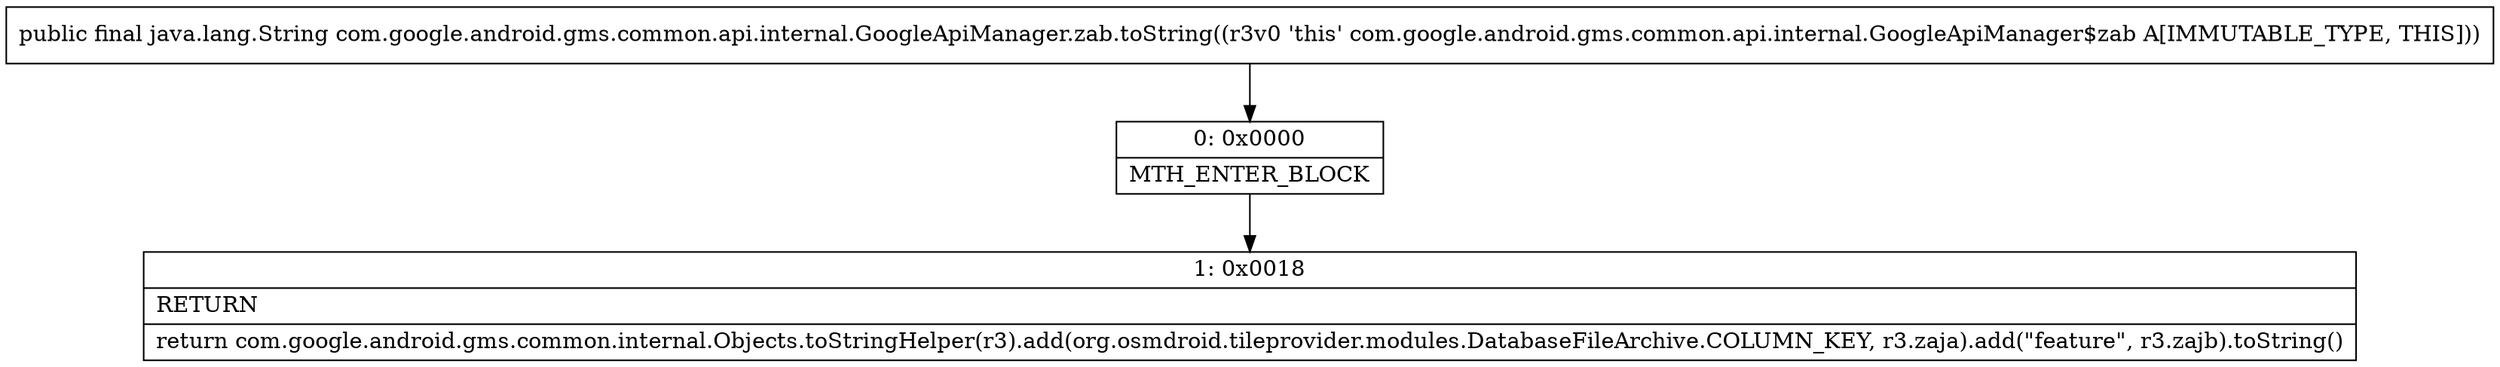 digraph "CFG forcom.google.android.gms.common.api.internal.GoogleApiManager.zab.toString()Ljava\/lang\/String;" {
Node_0 [shape=record,label="{0\:\ 0x0000|MTH_ENTER_BLOCK\l}"];
Node_1 [shape=record,label="{1\:\ 0x0018|RETURN\l|return com.google.android.gms.common.internal.Objects.toStringHelper(r3).add(org.osmdroid.tileprovider.modules.DatabaseFileArchive.COLUMN_KEY, r3.zaja).add(\"feature\", r3.zajb).toString()\l}"];
MethodNode[shape=record,label="{public final java.lang.String com.google.android.gms.common.api.internal.GoogleApiManager.zab.toString((r3v0 'this' com.google.android.gms.common.api.internal.GoogleApiManager$zab A[IMMUTABLE_TYPE, THIS])) }"];
MethodNode -> Node_0;
Node_0 -> Node_1;
}

